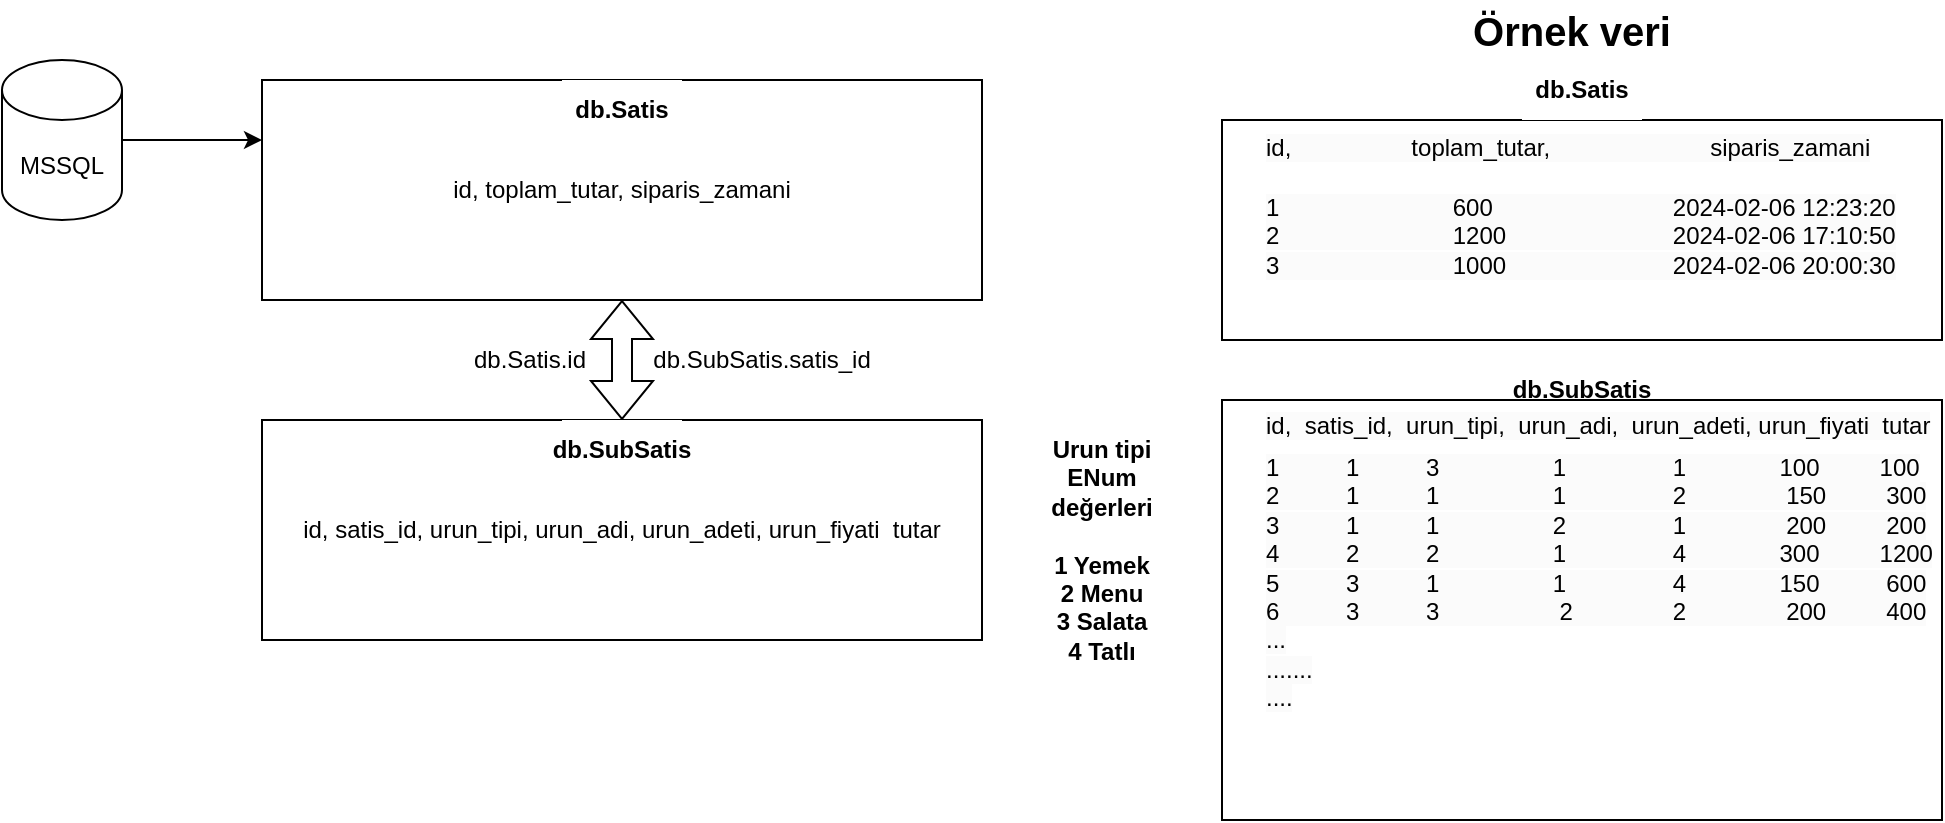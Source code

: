 <mxfile version="23.1.1" type="github">
  <diagram name="Sayfa -1" id="fkjuZwAep9HwXAj_a8_N">
    <mxGraphModel dx="977" dy="501" grid="1" gridSize="10" guides="1" tooltips="1" connect="1" arrows="1" fold="1" page="1" pageScale="1" pageWidth="827" pageHeight="1169" math="0" shadow="0">
      <root>
        <mxCell id="0" />
        <mxCell id="1" parent="0" />
        <mxCell id="Bm2q66M2lrhtxcSUCz6n-7" style="edgeStyle=orthogonalEdgeStyle;rounded=0;orthogonalLoop=1;jettySize=auto;html=1;" edge="1" parent="1" source="Bm2q66M2lrhtxcSUCz6n-1">
          <mxGeometry relative="1" as="geometry">
            <mxPoint x="280" y="150" as="targetPoint" />
          </mxGeometry>
        </mxCell>
        <mxCell id="Bm2q66M2lrhtxcSUCz6n-1" value="MSSQL" style="shape=cylinder3;whiteSpace=wrap;html=1;boundedLbl=1;backgroundOutline=1;size=15;" vertex="1" parent="1">
          <mxGeometry x="150" y="110" width="60" height="80" as="geometry" />
        </mxCell>
        <mxCell id="Bm2q66M2lrhtxcSUCz6n-8" value="id, toplam_tutar, siparis_zamani" style="rounded=0;whiteSpace=wrap;html=1;" vertex="1" parent="1">
          <mxGeometry x="280" y="120" width="360" height="110" as="geometry" />
        </mxCell>
        <mxCell id="Bm2q66M2lrhtxcSUCz6n-10" value="id, satis_id, urun_tipi, urun_adi, urun_adeti, urun_fiyati&amp;nbsp; tutar" style="rounded=0;whiteSpace=wrap;html=1;" vertex="1" parent="1">
          <mxGeometry x="280" y="290" width="360" height="110" as="geometry" />
        </mxCell>
        <mxCell id="Bm2q66M2lrhtxcSUCz6n-11" value="db.Satis" style="text;html=1;strokeColor=none;fillColor=default;align=center;verticalAlign=middle;whiteSpace=wrap;rounded=0;fontStyle=1" vertex="1" parent="1">
          <mxGeometry x="430" y="120" width="60" height="30" as="geometry" />
        </mxCell>
        <mxCell id="Bm2q66M2lrhtxcSUCz6n-12" value="" style="shape=flexArrow;endArrow=classic;startArrow=classic;html=1;rounded=0;entryX=0.5;entryY=1;entryDx=0;entryDy=0;" edge="1" parent="1" source="Bm2q66M2lrhtxcSUCz6n-10" target="Bm2q66M2lrhtxcSUCz6n-8">
          <mxGeometry width="100" height="100" relative="1" as="geometry">
            <mxPoint x="470" y="330" as="sourcePoint" />
            <mxPoint x="570" y="230" as="targetPoint" />
          </mxGeometry>
        </mxCell>
        <mxCell id="Bm2q66M2lrhtxcSUCz6n-13" value="db.SubSatis" style="text;html=1;strokeColor=none;fillColor=default;align=center;verticalAlign=middle;whiteSpace=wrap;rounded=0;fontStyle=1" vertex="1" parent="1">
          <mxGeometry x="430" y="290" width="60" height="30" as="geometry" />
        </mxCell>
        <mxCell id="Bm2q66M2lrhtxcSUCz6n-14" value="db.Satis.id" style="text;html=1;strokeColor=none;fillColor=none;align=center;verticalAlign=middle;whiteSpace=wrap;rounded=0;" vertex="1" parent="1">
          <mxGeometry x="384" y="250" width="60" height="20" as="geometry" />
        </mxCell>
        <mxCell id="Bm2q66M2lrhtxcSUCz6n-16" value="db.SubSatis.satis_id" style="text;html=1;strokeColor=none;fillColor=none;align=center;verticalAlign=middle;whiteSpace=wrap;rounded=0;" vertex="1" parent="1">
          <mxGeometry x="500" y="250" width="60" height="20" as="geometry" />
        </mxCell>
        <mxCell id="Bm2q66M2lrhtxcSUCz6n-17" value="&lt;b&gt;&lt;font style=&quot;font-size: 20px;&quot;&gt;Örnek veri&lt;/font&gt;&lt;/b&gt;" style="text;html=1;strokeColor=none;fillColor=none;align=center;verticalAlign=middle;whiteSpace=wrap;rounded=0;" vertex="1" parent="1">
          <mxGeometry x="850" y="80" width="170" height="30" as="geometry" />
        </mxCell>
        <mxCell id="Bm2q66M2lrhtxcSUCz6n-18" value="" style="rounded=0;whiteSpace=wrap;html=1;" vertex="1" parent="1">
          <mxGeometry x="760" y="140" width="360" height="110" as="geometry" />
        </mxCell>
        <mxCell id="Bm2q66M2lrhtxcSUCz6n-19" value="db.Satis" style="text;html=1;strokeColor=none;fillColor=default;align=center;verticalAlign=middle;whiteSpace=wrap;rounded=0;fontStyle=1" vertex="1" parent="1">
          <mxGeometry x="910" y="110" width="60" height="30" as="geometry" />
        </mxCell>
        <mxCell id="Bm2q66M2lrhtxcSUCz6n-20" value="&lt;span style=&quot;color: rgb(0, 0, 0); font-family: Helvetica; font-size: 12px; font-style: normal; font-variant-ligatures: normal; font-variant-caps: normal; font-weight: 400; letter-spacing: normal; orphans: 2; text-align: center; text-indent: 0px; text-transform: none; widows: 2; word-spacing: 0px; -webkit-text-stroke-width: 0px; background-color: rgb(251, 251, 251); text-decoration-thickness: initial; text-decoration-style: initial; text-decoration-color: initial; float: none; display: inline !important;&quot;&gt;id,&amp;nbsp; &amp;nbsp; &amp;nbsp; &amp;nbsp; &amp;nbsp; &amp;nbsp; &amp;nbsp; &amp;nbsp; &amp;nbsp; toplam_tutar,&amp;nbsp; &amp;nbsp; &amp;nbsp; &amp;nbsp; &amp;nbsp; &amp;nbsp; &amp;nbsp; &amp;nbsp; &amp;nbsp; &amp;nbsp; &amp;nbsp; &amp;nbsp; siparis_zamani&lt;/span&gt;" style="text;whiteSpace=wrap;html=1;" vertex="1" parent="1">
          <mxGeometry x="780" y="140" width="340" height="40" as="geometry" />
        </mxCell>
        <mxCell id="Bm2q66M2lrhtxcSUCz6n-21" value="&lt;span style=&quot;color: rgb(0, 0, 0); font-family: Helvetica; font-size: 12px; font-style: normal; font-variant-ligatures: normal; font-variant-caps: normal; font-weight: 400; letter-spacing: normal; orphans: 2; text-align: center; text-indent: 0px; text-transform: none; widows: 2; word-spacing: 0px; -webkit-text-stroke-width: 0px; background-color: rgb(251, 251, 251); text-decoration-thickness: initial; text-decoration-style: initial; text-decoration-color: initial; float: none; display: inline !important;&quot;&gt;1&amp;nbsp; &amp;nbsp; &amp;nbsp; &amp;nbsp; &amp;nbsp; &amp;nbsp; &amp;nbsp; &amp;nbsp; &amp;nbsp; &amp;nbsp; &amp;nbsp; &amp;nbsp; &amp;nbsp; 600&amp;nbsp; &amp;nbsp; &amp;nbsp; &amp;nbsp; &amp;nbsp; &amp;nbsp; &amp;nbsp; &amp;nbsp; &amp;nbsp; &amp;nbsp; &amp;nbsp; &amp;nbsp; &amp;nbsp; &amp;nbsp;2024-02-06 12:23:20&lt;br&gt;2&amp;nbsp; &amp;nbsp; &amp;nbsp; &amp;nbsp; &amp;nbsp; &amp;nbsp; &amp;nbsp; &amp;nbsp; &amp;nbsp; &amp;nbsp; &amp;nbsp; &amp;nbsp; &amp;nbsp; 1200&amp;nbsp; &amp;nbsp; &amp;nbsp; &amp;nbsp; &amp;nbsp; &amp;nbsp; &amp;nbsp; &amp;nbsp; &amp;nbsp; &amp;nbsp; &amp;nbsp; &amp;nbsp; &amp;nbsp;2024-02-06 17:10:50&lt;br&gt;3&amp;nbsp; &amp;nbsp; &amp;nbsp; &amp;nbsp; &amp;nbsp; &amp;nbsp; &amp;nbsp; &amp;nbsp; &amp;nbsp; &amp;nbsp; &amp;nbsp; &amp;nbsp; &amp;nbsp; 1000&amp;nbsp; &amp;nbsp; &amp;nbsp; &amp;nbsp; &amp;nbsp; &amp;nbsp; &amp;nbsp; &amp;nbsp; &amp;nbsp; &amp;nbsp; &amp;nbsp; &amp;nbsp; &amp;nbsp;2024-02-06 20:00:30&lt;br&gt;&lt;/span&gt;" style="text;whiteSpace=wrap;html=1;" vertex="1" parent="1">
          <mxGeometry x="780" y="170" width="340" height="40" as="geometry" />
        </mxCell>
        <mxCell id="Bm2q66M2lrhtxcSUCz6n-22" value="db.SubSatis" style="text;html=1;strokeColor=none;fillColor=default;align=center;verticalAlign=middle;whiteSpace=wrap;rounded=0;fontStyle=1" vertex="1" parent="1">
          <mxGeometry x="910" y="260" width="60" height="30" as="geometry" />
        </mxCell>
        <mxCell id="Bm2q66M2lrhtxcSUCz6n-23" value="" style="rounded=0;whiteSpace=wrap;html=1;" vertex="1" parent="1">
          <mxGeometry x="760" y="280" width="360" height="210" as="geometry" />
        </mxCell>
        <mxCell id="Bm2q66M2lrhtxcSUCz6n-24" value="&lt;span style=&quot;color: rgb(0, 0, 0); font-family: Helvetica; font-size: 12px; font-style: normal; font-variant-ligatures: normal; font-variant-caps: normal; font-weight: 400; letter-spacing: normal; orphans: 2; text-align: center; text-indent: 0px; text-transform: none; widows: 2; word-spacing: 0px; -webkit-text-stroke-width: 0px; background-color: rgb(251, 251, 251); text-decoration-thickness: initial; text-decoration-style: initial; text-decoration-color: initial; float: none; display: inline !important;&quot;&gt;1&amp;nbsp; &amp;nbsp; &amp;nbsp; &amp;nbsp; &amp;nbsp; 1&amp;nbsp; &amp;nbsp; &amp;nbsp; &amp;nbsp; &amp;nbsp; 3&amp;nbsp; &amp;nbsp; &amp;nbsp; &amp;nbsp; &amp;nbsp; &amp;nbsp; &amp;nbsp; &amp;nbsp; &amp;nbsp;1&amp;nbsp; &amp;nbsp; &amp;nbsp; &amp;nbsp; &amp;nbsp; &amp;nbsp; &amp;nbsp; &amp;nbsp; 1&amp;nbsp; &amp;nbsp; &amp;nbsp; &amp;nbsp; &amp;nbsp; &amp;nbsp; &amp;nbsp; 100&amp;nbsp; &amp;nbsp; &amp;nbsp; &amp;nbsp; &amp;nbsp;100&lt;br&gt;2&amp;nbsp; &amp;nbsp; &amp;nbsp; &amp;nbsp; &amp;nbsp; 1&amp;nbsp; &amp;nbsp; &amp;nbsp; &amp;nbsp; &amp;nbsp; 1&amp;nbsp; &amp;nbsp; &amp;nbsp; &amp;nbsp; &amp;nbsp; &amp;nbsp; &amp;nbsp; &amp;nbsp; &amp;nbsp;1&amp;nbsp; &amp;nbsp; &amp;nbsp; &amp;nbsp; &amp;nbsp; &amp;nbsp; &amp;nbsp; &amp;nbsp; 2&amp;nbsp; &amp;nbsp; &amp;nbsp; &amp;nbsp; &amp;nbsp; &amp;nbsp; &amp;nbsp; &amp;nbsp;150&amp;nbsp; &amp;nbsp; &amp;nbsp; &amp;nbsp; &amp;nbsp;300&lt;br&gt;3&amp;nbsp; &amp;nbsp; &amp;nbsp; &amp;nbsp; &amp;nbsp; 1&amp;nbsp; &amp;nbsp; &amp;nbsp; &amp;nbsp; &amp;nbsp; 1&amp;nbsp; &amp;nbsp; &amp;nbsp; &amp;nbsp; &amp;nbsp; &amp;nbsp; &amp;nbsp; &amp;nbsp; &amp;nbsp;2&amp;nbsp; &amp;nbsp; &amp;nbsp; &amp;nbsp; &amp;nbsp; &amp;nbsp; &amp;nbsp; &amp;nbsp; 1&amp;nbsp; &amp;nbsp; &amp;nbsp; &amp;nbsp; &amp;nbsp; &amp;nbsp; &amp;nbsp; &amp;nbsp;200&amp;nbsp; &amp;nbsp; &amp;nbsp; &amp;nbsp; &amp;nbsp;200&lt;br&gt;4&amp;nbsp; &amp;nbsp; &amp;nbsp; &amp;nbsp; &amp;nbsp; 2&amp;nbsp; &amp;nbsp; &amp;nbsp; &amp;nbsp; &amp;nbsp; 2&amp;nbsp; &amp;nbsp; &amp;nbsp; &amp;nbsp; &amp;nbsp; &amp;nbsp; &amp;nbsp; &amp;nbsp; &amp;nbsp;1&amp;nbsp; &amp;nbsp; &amp;nbsp; &amp;nbsp; &amp;nbsp; &amp;nbsp; &amp;nbsp; &amp;nbsp; 4&amp;nbsp; &amp;nbsp; &amp;nbsp; &amp;nbsp; &amp;nbsp; &amp;nbsp; &amp;nbsp; 300&amp;nbsp; &amp;nbsp; &amp;nbsp; &amp;nbsp; &amp;nbsp;1200&lt;br style=&quot;border-color: var(--border-color);&quot;&gt;5&amp;nbsp; &amp;nbsp; &amp;nbsp; &amp;nbsp; &amp;nbsp; 3&amp;nbsp; &amp;nbsp; &amp;nbsp; &amp;nbsp; &amp;nbsp; 1&amp;nbsp; &amp;nbsp; &amp;nbsp; &amp;nbsp; &amp;nbsp; &amp;nbsp; &amp;nbsp; &amp;nbsp; &amp;nbsp;1&amp;nbsp; &amp;nbsp; &amp;nbsp; &amp;nbsp; &amp;nbsp; &amp;nbsp; &amp;nbsp; &amp;nbsp; 4&amp;nbsp; &amp;nbsp; &amp;nbsp; &amp;nbsp; &amp;nbsp; &amp;nbsp; &amp;nbsp; 150&amp;nbsp; &amp;nbsp; &amp;nbsp; &amp;nbsp; &amp;nbsp; 600&lt;br style=&quot;border-color: var(--border-color);&quot;&gt;6&amp;nbsp; &amp;nbsp; &amp;nbsp; &amp;nbsp; &amp;nbsp; 3&amp;nbsp; &amp;nbsp; &amp;nbsp; &amp;nbsp; &amp;nbsp; 3&amp;nbsp; &amp;nbsp; &amp;nbsp; &amp;nbsp; &amp;nbsp; &amp;nbsp; &amp;nbsp; &amp;nbsp; &amp;nbsp; 2&amp;nbsp; &amp;nbsp; &amp;nbsp; &amp;nbsp; &amp;nbsp; &amp;nbsp; &amp;nbsp; &amp;nbsp;2&amp;nbsp; &amp;nbsp; &amp;nbsp; &amp;nbsp; &amp;nbsp; &amp;nbsp; &amp;nbsp; &amp;nbsp;200&amp;nbsp; &amp;nbsp; &amp;nbsp; &amp;nbsp; &amp;nbsp;400&lt;br style=&quot;border-color: var(--border-color);&quot;&gt;...&lt;br style=&quot;border-color: var(--border-color);&quot;&gt;.......&lt;br&gt;....&lt;br&gt;&lt;/span&gt;" style="text;whiteSpace=wrap;html=1;" vertex="1" parent="1">
          <mxGeometry x="780" y="300" width="340" height="40" as="geometry" />
        </mxCell>
        <mxCell id="Bm2q66M2lrhtxcSUCz6n-25" value="&lt;span style=&quot;color: rgb(0, 0, 0); font-family: Helvetica; font-size: 12px; font-style: normal; font-variant-ligatures: normal; font-variant-caps: normal; font-weight: 400; letter-spacing: normal; orphans: 2; text-align: center; text-indent: 0px; text-transform: none; widows: 2; word-spacing: 0px; -webkit-text-stroke-width: 0px; background-color: rgb(251, 251, 251); text-decoration-thickness: initial; text-decoration-style: initial; text-decoration-color: initial; float: none; display: inline !important;&quot;&gt;id,&amp;nbsp; satis_id,&amp;nbsp; urun_tipi,&amp;nbsp; urun_adi,&amp;nbsp; urun_adeti, urun_fiyati&amp;nbsp; tutar&lt;/span&gt;" style="text;whiteSpace=wrap;html=1;" vertex="1" parent="1">
          <mxGeometry x="780" y="279" width="340" height="40" as="geometry" />
        </mxCell>
        <mxCell id="Bm2q66M2lrhtxcSUCz6n-27" value="Urun tipi ENum değerleri&lt;br&gt;&lt;br&gt;1 Yemek&lt;br&gt;2 Menu&lt;br&gt;3 Salata&lt;br&gt;4 Tatlı" style="text;html=1;strokeColor=none;fillColor=none;align=center;verticalAlign=middle;whiteSpace=wrap;rounded=0;fontStyle=1" vertex="1" parent="1">
          <mxGeometry x="670" y="340" width="60" height="30" as="geometry" />
        </mxCell>
      </root>
    </mxGraphModel>
  </diagram>
</mxfile>
